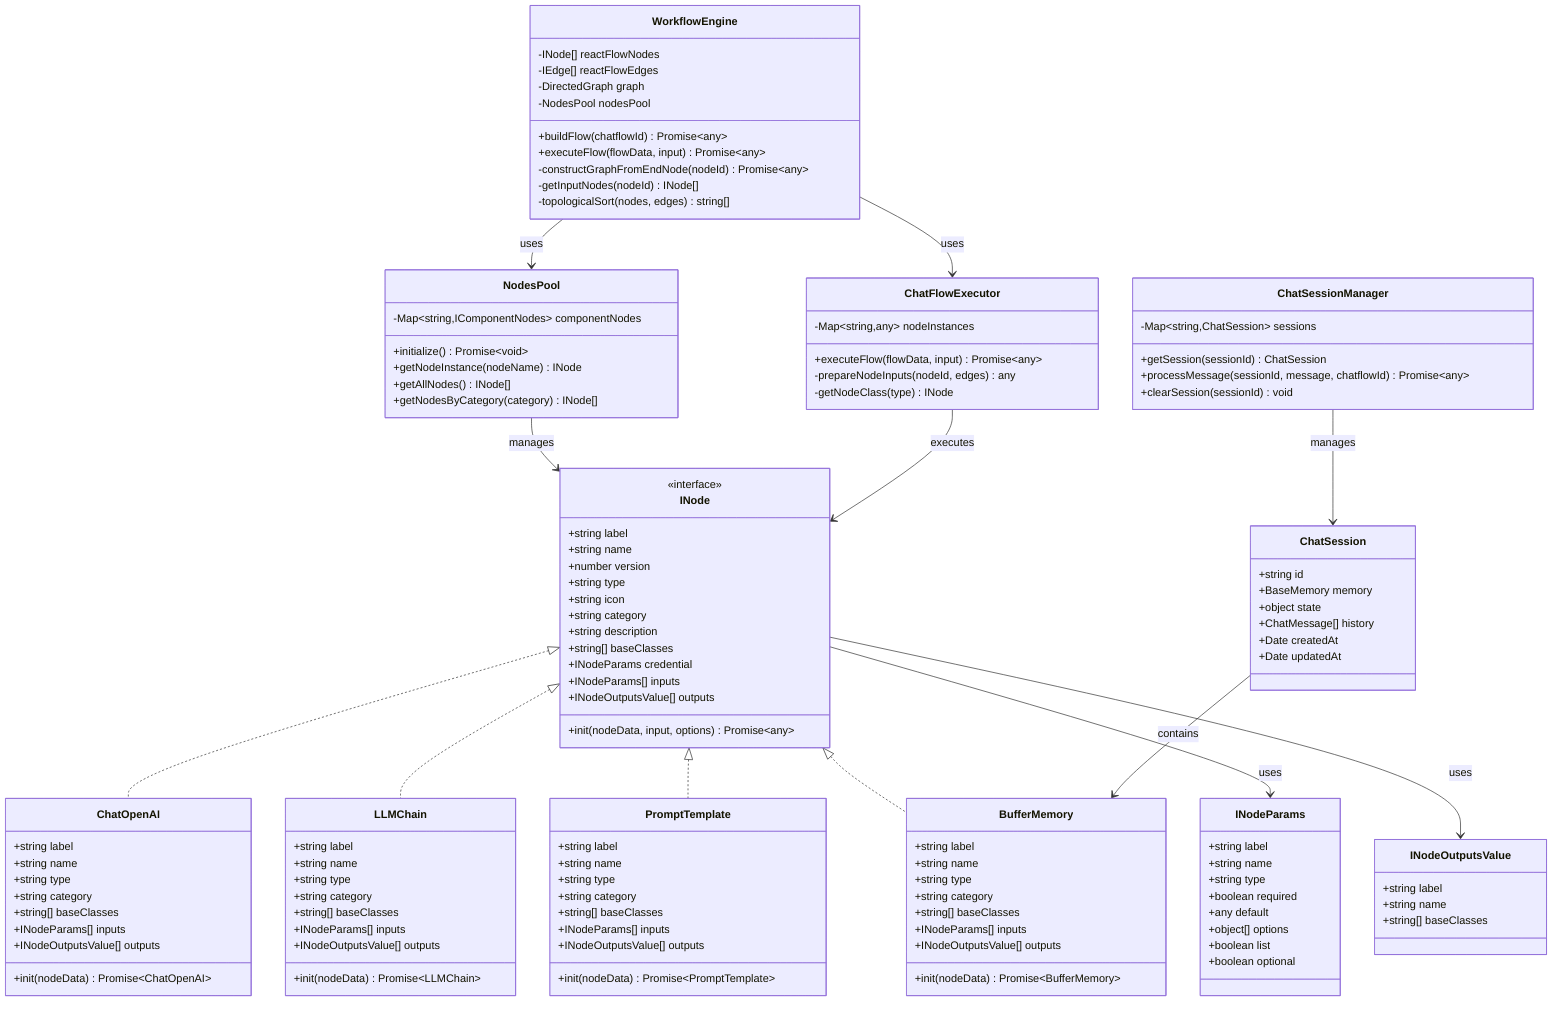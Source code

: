 classDiagram
    class INode {
        <<interface>>
        +string label
        +string name
        +number version
        +string type
        +string icon
        +string category
        +string description
        +string[] baseClasses
        +INodeParams credential
        +INodeParams[] inputs
        +INodeOutputsValue[] outputs
        +init(nodeData, input, options) Promise~any~
    }
    
    class INodeParams {
        +string label
        +string name
        +string type
        +boolean required
        +any default
        +object[] options
        +boolean list
        +boolean optional
    }
    
    class INodeOutputsValue {
        +string label
        +string name
        +string[] baseClasses
    }
    
    class ChatOpenAI {
        +string label
        +string name
        +string type
        +string category
        +string[] baseClasses
        +INodeParams[] inputs
        +INodeOutputsValue[] outputs
        +init(nodeData) Promise~ChatOpenAI~
    }
    
    class LLMChain {
        +string label
        +string name
        +string type
        +string category
        +string[] baseClasses
        +INodeParams[] inputs
        +INodeOutputsValue[] outputs
        +init(nodeData) Promise~LLMChain~
    }
    
    class PromptTemplate {
        +string label
        +string name
        +string type
        +string category
        +string[] baseClasses
        +INodeParams[] inputs
        +INodeOutputsValue[] outputs
        +init(nodeData) Promise~PromptTemplate~
    }
    
    class BufferMemory {
        +string label
        +string name
        +string type
        +string category
        +string[] baseClasses
        +INodeParams[] inputs
        +INodeOutputsValue[] outputs
        +init(nodeData) Promise~BufferMemory~
    }
    
    class NodesPool {
        -Map~string,IComponentNodes~ componentNodes
        +initialize() Promise~void~
        +getNodeInstance(nodeName) INode
        +getAllNodes() INode[]
        +getNodesByCategory(category) INode[]
    }
    
    class WorkflowEngine {
        -INode[] reactFlowNodes
        -IEdge[] reactFlowEdges
        -DirectedGraph graph
        -NodesPool nodesPool
        +buildFlow(chatflowId) Promise~any~
        +executeFlow(flowData, input) Promise~any~
        -constructGraphFromEndNode(nodeId) Promise~any~
        -getInputNodes(nodeId) INode[]
        -topologicalSort(nodes, edges) string[]
    }
    
    class ChatFlowExecutor {
        -Map~string,any~ nodeInstances
        +executeFlow(flowData, input) Promise~any~
        -prepareNodeInputs(nodeId, edges) any
        -getNodeClass(type) INode
    }
    
    class ChatSessionManager {
        -Map~string,ChatSession~ sessions
        +getSession(sessionId) ChatSession
        +processMessage(sessionId, message, chatflowId) Promise~any~
        +clearSession(sessionId) void
    }
    
    class ChatSession {
        +string id
        +BaseMemory memory
        +object state
        +ChatMessage[] history
        +Date createdAt
        +Date updatedAt
    }
    
    INode <|.. ChatOpenAI
    INode <|.. LLMChain
    INode <|.. PromptTemplate
    INode <|.. BufferMemory
    
    INode --> INodeParams : uses
    INode --> INodeOutputsValue : uses
    
    NodesPool --> INode : manages
    WorkflowEngine --> NodesPool : uses
    WorkflowEngine --> ChatFlowExecutor : uses
    ChatFlowExecutor --> INode : executes
    
    ChatSessionManager --> ChatSession : manages
    ChatSession --> BufferMemory : contains
